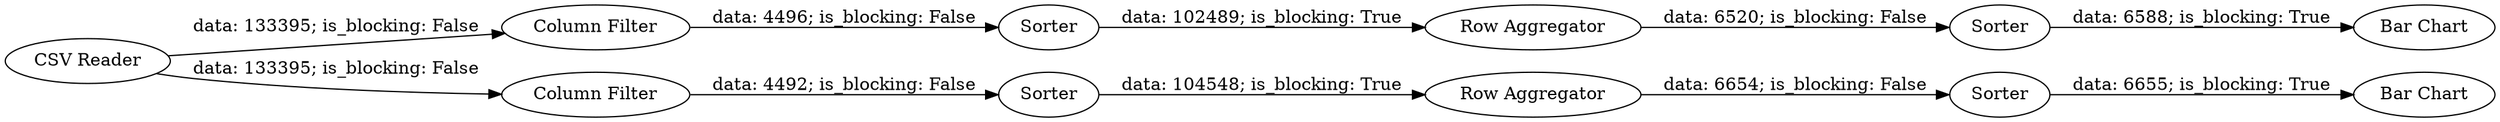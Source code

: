 digraph {
	"-2808292595104015132_5" [label=Sorter]
	"-2808292595104015132_15" [label="Bar Chart"]
	"-2808292595104015132_13" [label=Sorter]
	"-2808292595104015132_17" [label="Bar Chart"]
	"-2808292595104015132_4" [label="Column Filter"]
	"-2808292595104015132_6" [label=Sorter]
	"-2808292595104015132_18" [label=Sorter]
	"-2808292595104015132_8" [label="Row Aggregator"]
	"-2808292595104015132_3" [label="Column Filter"]
	"-2808292595104015132_12" [label="Row Aggregator"]
	"-2808292595104015132_1" [label="CSV Reader"]
	"-2808292595104015132_4" -> "-2808292595104015132_6" [label="data: 4496; is_blocking: False"]
	"-2808292595104015132_18" -> "-2808292595104015132_15" [label="data: 6655; is_blocking: True"]
	"-2808292595104015132_8" -> "-2808292595104015132_18" [label="data: 6654; is_blocking: False"]
	"-2808292595104015132_12" -> "-2808292595104015132_13" [label="data: 6520; is_blocking: False"]
	"-2808292595104015132_1" -> "-2808292595104015132_3" [label="data: 133395; is_blocking: False"]
	"-2808292595104015132_13" -> "-2808292595104015132_17" [label="data: 6588; is_blocking: True"]
	"-2808292595104015132_1" -> "-2808292595104015132_4" [label="data: 133395; is_blocking: False"]
	"-2808292595104015132_6" -> "-2808292595104015132_12" [label="data: 102489; is_blocking: True"]
	"-2808292595104015132_3" -> "-2808292595104015132_5" [label="data: 4492; is_blocking: False"]
	"-2808292595104015132_5" -> "-2808292595104015132_8" [label="data: 104548; is_blocking: True"]
	rankdir=LR
}
